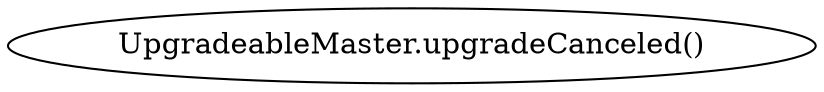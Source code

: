 digraph "" {
	graph [bb="0,0,326.1,36"];
	node [label="\N"];
	"UpgradeableMaster.upgradeCanceled()"	 [height=0.5,
		pos="163.05,18",
		width=4.5292];
}
digraph "" {
	graph [bb="0,0,326.1,36"];
	node [label="\N"];
	"UpgradeableMaster.upgradeCanceled()"	 [height=0.5,
		pos="163.05,18",
		width=4.5292];
}
digraph "" {
	graph [bb="0,0,326.1,36"];
	node [label="\N"];
	"UpgradeableMaster.upgradeCanceled()"	 [height=0.5,
		pos="163.05,18",
		width=4.5292];
}
